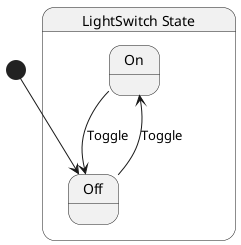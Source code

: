 @startuml LightSwitch
state "LightSwitch State" as Chickensoft_LogicBlocks_Generator_Tests_LightSwitch_State {
  state "On" as Chickensoft_LogicBlocks_Generator_Tests_LightSwitch_State_On
  state "Off" as Chickensoft_LogicBlocks_Generator_Tests_LightSwitch_State_Off
}

Chickensoft_LogicBlocks_Generator_Tests_LightSwitch_State_Off --> Chickensoft_LogicBlocks_Generator_Tests_LightSwitch_State_On : Toggle
Chickensoft_LogicBlocks_Generator_Tests_LightSwitch_State_On --> Chickensoft_LogicBlocks_Generator_Tests_LightSwitch_State_Off : Toggle

[*] --> Chickensoft_LogicBlocks_Generator_Tests_LightSwitch_State_Off
@enduml